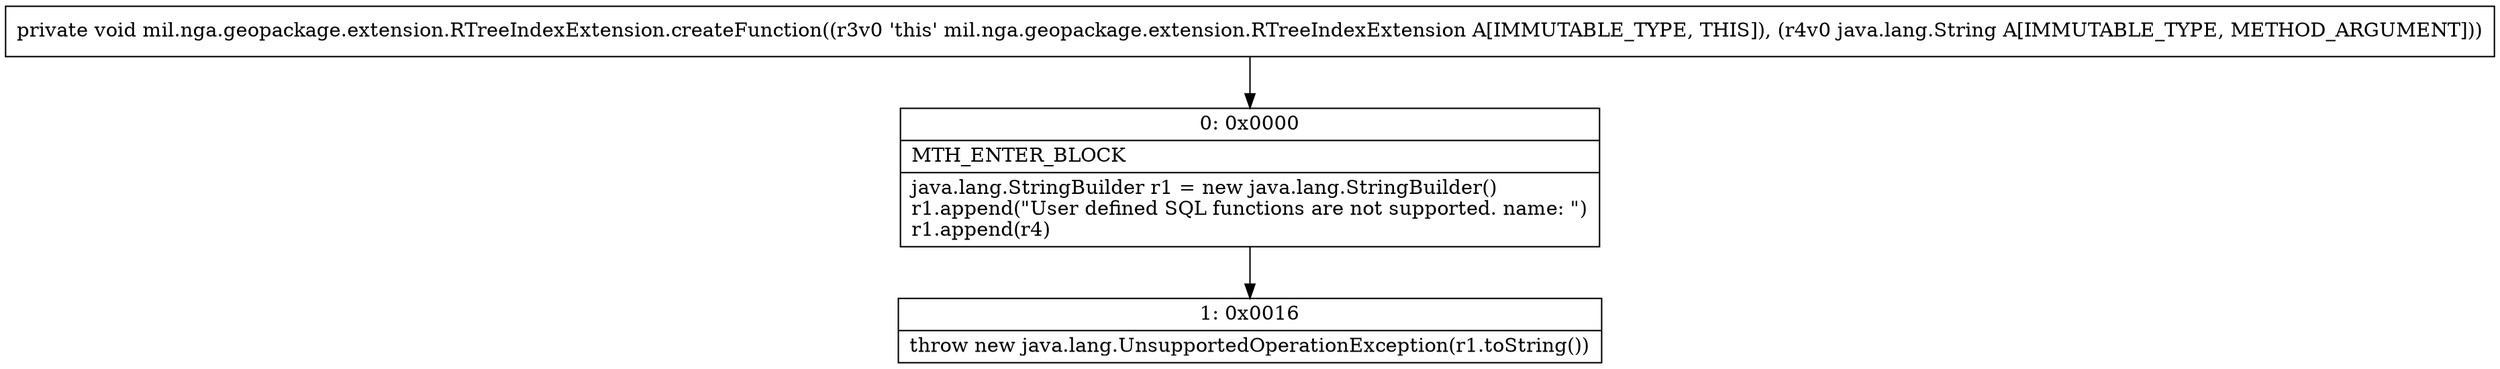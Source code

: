 digraph "CFG formil.nga.geopackage.extension.RTreeIndexExtension.createFunction(Ljava\/lang\/String;)V" {
Node_0 [shape=record,label="{0\:\ 0x0000|MTH_ENTER_BLOCK\l|java.lang.StringBuilder r1 = new java.lang.StringBuilder()\lr1.append(\"User defined SQL functions are not supported. name: \")\lr1.append(r4)\l}"];
Node_1 [shape=record,label="{1\:\ 0x0016|throw new java.lang.UnsupportedOperationException(r1.toString())\l}"];
MethodNode[shape=record,label="{private void mil.nga.geopackage.extension.RTreeIndexExtension.createFunction((r3v0 'this' mil.nga.geopackage.extension.RTreeIndexExtension A[IMMUTABLE_TYPE, THIS]), (r4v0 java.lang.String A[IMMUTABLE_TYPE, METHOD_ARGUMENT])) }"];
MethodNode -> Node_0;
Node_0 -> Node_1;
}

